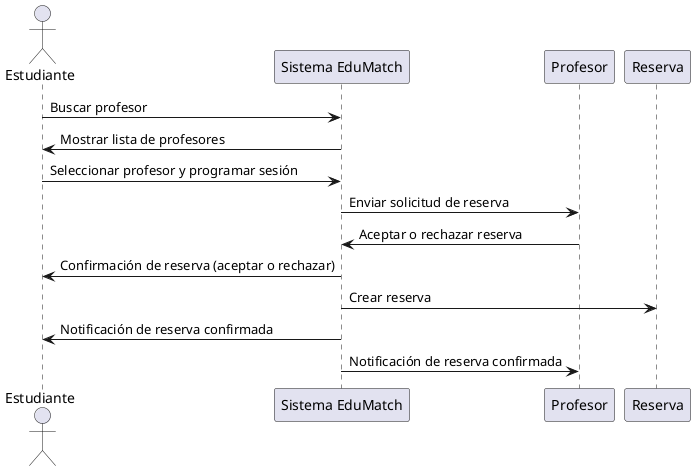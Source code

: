 ' RESERVAR TURNO

' @startuml
' actor Estudiante
' participant "Sistema EduMatch" as EduMatch
' participant Profesor

' Estudiante -> EduMatch: Buscar profesor
' EduMatch -> Estudiante: Mostrar lista de profesores
' Estudiante -> EduMatch: Seleccionar profesor y programar sesión
' EduMatch -> Profesor: Enviar solicitud de reserva
' Profesor -> EduMatch: Aceptar o rechazar reserva
' EduMatch -> Estudiante: Confirmación de reserva (aceptar o rechazar)

' EduMatch -> Reserva: Crear reserva
' EduMatch -> Estudiante: Notificación de reserva confirmada
' EduMatch -> Profesor: Notificación de reserva confirmada
' @enduml


' CALIFICAR PROFESOR

' @startuml
' actor Estudiante
' participant "Sistema EduMatch" as EduMatch
' participant Profesor

' Estudiante -> EduMatch: Seleccionar profesor
' EduMatch -> Estudiante: Mostrar perfil del profesor
' Estudiante -> EduMatch: Calificar profesor (enviar reseña y calificación)
' EduMatch -> Profesor: Notificación de nueva calificación
' EduMatch -> EduMatch: Actualizar calificación promedio del profesor

' Estudiante -> EduMatch: Confirmación de calificación
' @enduml


' COMPRAR CURSO

' @startuml
' actor Estudiante
' participant "Sistema EduMatch" as EduMatch
' participant Profesor
' participant "Sistema de Pago" as Pago

' Estudiante -> EduMatch: Navegar a sección de cursos
' EduMatch -> Estudiante: Mostrar lista de cursos
' Estudiante -> EduMatch: Seleccionar curso y proceder a compra
' EduMatch -> Pago: Procesar pago (detalles del curso y pago)
' Pago -> EduMatch: Confirmación de pago
' EduMatch -> Estudiante: Confirmación de compra y acceso al curso

' EduMatch -> Profesor: Notificación de venta del curso
' EduMatch -> Curso: Actualizar lista de estudiantes inscritos
' @enduml


' CREAR CUENTA ESTUDIANTE

' @startuml
' actor Estudiante
' participant "Sistema EduMatch" as EduMatch

' Estudiante -> EduMatch: Acceder a la página de registro
' EduMatch -> Estudiante: Mostrar formulario de registro
' Estudiante -> EduMatch: Rellenar formulario y enviar
' EduMatch -> EduMatch: Validar información
' EduMatch -> Estudiante: Confirmación de creación de cuenta
' EduMatch -> Estudiante: Enviar email de verificación
' Estudiante -> Email: Recibir email de verificación
' Estudiante -> EduMatch: Confirmar verificación (clic en enlace)
' EduMatch -> EduMatch: Verificar email y activar cuenta
' EduMatch -> Estudiante: Cuenta activada y bienvenida
' @enduml


' SUBIR CURSO

' @startuml
' actor Profesor
' participant "Sistema EduMatch" as EduMatch

' Profesor -> EduMatch: Acceder a la sección de subir curso
' EduMatch -> Profesor: Mostrar formulario para nuevo curso
' Profesor -> EduMatch: Rellenar y enviar detalles del curso
' EduMatch -> EduMatch: Validar detalles del curso
' EduMatch -> Profesor: Confirmación de curso subido

' EduMatch -> Curso: Guardar detalles del curso
' EduMatch -> Estudiantes: Notificar nuevo curso disponible (opcional)
' @enduml

' RECUPERAR PASSWORD

' @startuml
' actor Estudiante
' participant "Sistema EduMatch" as EduMatch
' participant "Email" as Email

' Estudiante -> EduMatch: Solicitar recuperación de contraseña
' EduMatch -> Estudiante: Pedir email de registro
' Estudiante -> EduMatch: Proveer email de registro
' EduMatch -> EduMatch: Validar email
' EduMatch -> Email: Enviar enlace de recuperación de contraseña
' Estudiante -> Email: Recibir email con enlace
' Estudiante -> EduMatch: Clic en enlace y acceder a página de nueva contraseña
' EduMatch -> Estudiante: Mostrar formulario de nueva contraseña
' Estudiante -> EduMatch: Rellenar y enviar nueva contraseña
' EduMatch -> EduMatch: Validar y actualizar contraseña
' EduMatch -> Estudiante: Confirmación de contraseña actualizada
' @enduml




